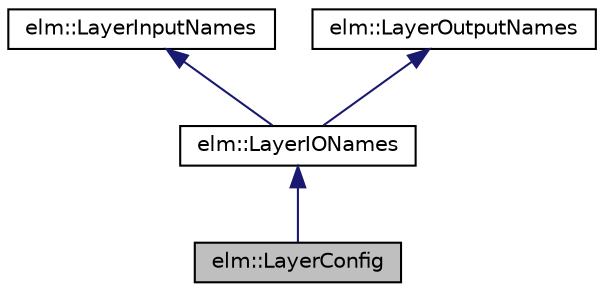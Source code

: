 digraph G
{
  edge [fontname="Helvetica",fontsize="10",labelfontname="Helvetica",labelfontsize="10"];
  node [fontname="Helvetica",fontsize="10",shape=record];
  Node1 [label="elm::LayerConfig",height=0.2,width=0.4,color="black", fillcolor="grey75", style="filled" fontcolor="black"];
  Node2 -> Node1 [dir="back",color="midnightblue",fontsize="10",style="solid",fontname="Helvetica"];
  Node2 [label="elm::LayerIONames",height=0.2,width=0.4,color="black", fillcolor="white", style="filled",URL="$classelm_1_1LayerIONames.html",tooltip="class for merging input/stimuli and output/response layer names"];
  Node3 -> Node2 [dir="back",color="midnightblue",fontsize="10",style="solid",fontname="Helvetica"];
  Node3 [label="elm::LayerInputNames",height=0.2,width=0.4,color="black", fillcolor="white", style="filled",URL="$classelm_1_1LayerInputNames.html",tooltip="class for encapsulating layer input/stimulus key-name pairs"];
  Node4 -> Node2 [dir="back",color="midnightblue",fontsize="10",style="solid",fontname="Helvetica"];
  Node4 [label="elm::LayerOutputNames",height=0.2,width=0.4,color="black", fillcolor="white", style="filled",URL="$classelm_1_1LayerOutputNames.html",tooltip="class for encapsulating layer IO key-name pairs"];
}
